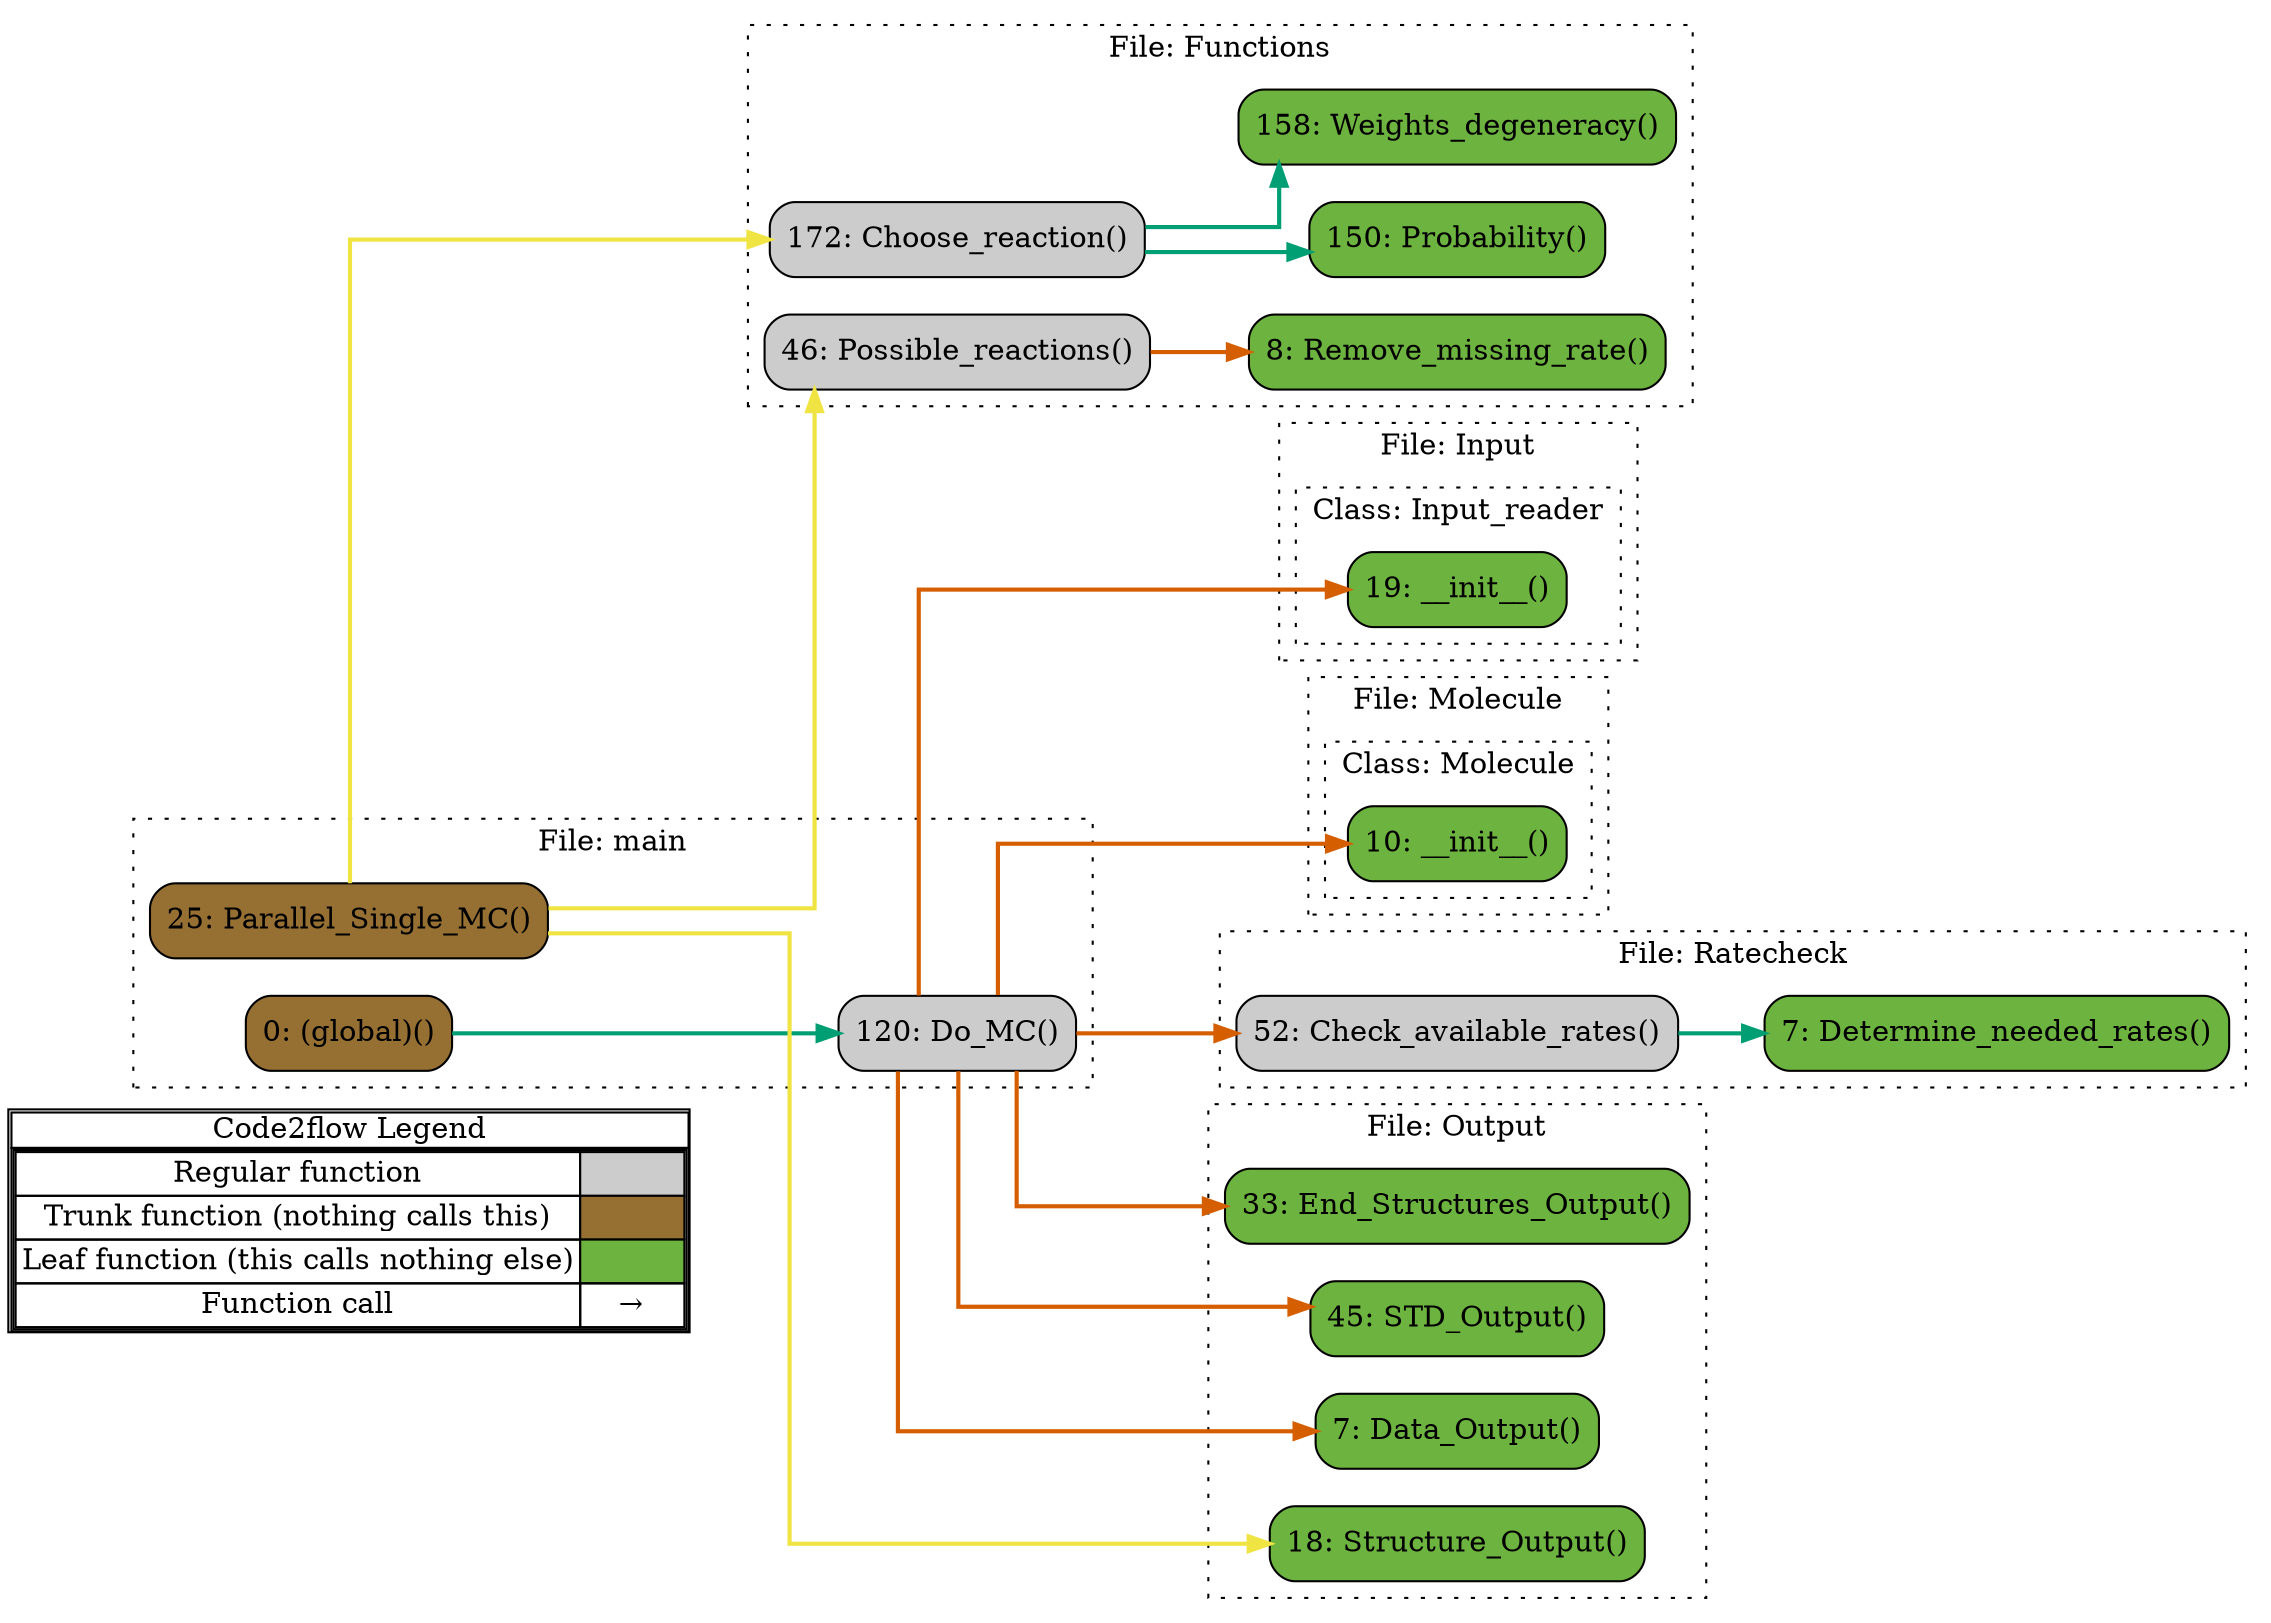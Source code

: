 digraph G {
concentrate=true;
splines="ortho";
rankdir="LR";
subgraph legend{
    rank = min;
    label = "legend";
    Legend [shape=none, margin=0, label = <
        <table cellspacing="0" cellpadding="0" border="1"><tr><td>Code2flow Legend</td></tr><tr><td>
        <table cellspacing="0">
        <tr><td>Regular function</td><td width="50px" bgcolor='#cccccc'></td></tr>
        <tr><td>Trunk function (nothing calls this)</td><td bgcolor='#966F33'></td></tr>
        <tr><td>Leaf function (this calls nothing else)</td><td bgcolor='#6db33f'></td></tr>
        <tr><td>Function call</td><td><font color='black'>&#8594;</font></td></tr>
        </table></td></tr></table>
        >];
}node_0e1ef493 [label="172: Choose_reaction()" name="Functions::Choose_reaction" shape="rect" style="rounded,filled" fillcolor="#cccccc" ];
node_b3fb5766 [label="46: Possible_reactions()" name="Functions::Possible_reactions" shape="rect" style="rounded,filled" fillcolor="#cccccc" ];
node_fd8cf1dd [label="150: Probability()" name="Functions::Probability" shape="rect" style="rounded,filled" fillcolor="#6db33f" ];
node_90a27698 [label="8: Remove_missing_rate()" name="Functions::Remove_missing_rate" shape="rect" style="rounded,filled" fillcolor="#6db33f" ];
node_1d6c59ba [label="158: Weights_degeneracy()" name="Functions::Weights_degeneracy" shape="rect" style="rounded,filled" fillcolor="#6db33f" ];
node_eb7409c8 [label="19: __init__()" name="Input::Input_reader.__init__" shape="rect" style="rounded,filled" fillcolor="#6db33f" ];
node_83a5767f [label="10: __init__()" name="Molecule::Molecule.__init__" shape="rect" style="rounded,filled" fillcolor="#6db33f" ];
node_aeabc416 [label="7: Data_Output()" name="Output::Data_Output" shape="rect" style="rounded,filled" fillcolor="#6db33f" ];
node_86a56be4 [label="33: End_Structures_Output()" name="Output::End_Structures_Output" shape="rect" style="rounded,filled" fillcolor="#6db33f" ];
node_7413dd00 [label="45: STD_Output()" name="Output::STD_Output" shape="rect" style="rounded,filled" fillcolor="#6db33f" ];
node_aa6304bd [label="18: Structure_Output()" name="Output::Structure_Output" shape="rect" style="rounded,filled" fillcolor="#6db33f" ];
node_a9364063 [label="52: Check_available_rates()" name="Ratecheck::Check_available_rates" shape="rect" style="rounded,filled" fillcolor="#cccccc" ];
node_824e09f4 [label="7: Determine_needed_rates()" name="Ratecheck::Determine_needed_rates" shape="rect" style="rounded,filled" fillcolor="#6db33f" ];
node_56ee1b7b [label="0: (global)()" name="main::(global)" shape="rect" style="rounded,filled" fillcolor="#966F33" ];
node_18545f5e [label="120: Do_MC()" name="main::Do_MC" shape="rect" style="rounded,filled" fillcolor="#cccccc" ];
node_843c7a44 [label="25: Parallel_Single_MC()" name="main::Parallel_Single_MC" shape="rect" style="rounded,filled" fillcolor="#966F33" ];
node_0e1ef493 -> node_fd8cf1dd [color="#009E73" penwidth="2"];
node_0e1ef493 -> node_1d6c59ba [color="#009E73" penwidth="2"];
node_b3fb5766 -> node_90a27698 [color="#D55E00" penwidth="2"];
node_a9364063 -> node_824e09f4 [color="#009E73" penwidth="2"];
node_56ee1b7b -> node_18545f5e [color="#009E73" penwidth="2"];
node_18545f5e -> node_eb7409c8 [color="#D55E00" penwidth="2"];
node_18545f5e -> node_83a5767f [color="#D55E00" penwidth="2"];
node_18545f5e -> node_aeabc416 [color="#D55E00" penwidth="2"];
node_18545f5e -> node_86a56be4 [color="#D55E00" penwidth="2"];
node_18545f5e -> node_7413dd00 [color="#D55E00" penwidth="2"];
node_18545f5e -> node_a9364063 [color="#D55E00" penwidth="2"];
node_843c7a44 -> node_0e1ef493 [color="#F0E442" penwidth="2"];
node_843c7a44 -> node_b3fb5766 [color="#F0E442" penwidth="2"];
node_843c7a44 -> node_aa6304bd [color="#F0E442" penwidth="2"];
subgraph cluster_2b875168 {
    node_90a27698 node_b3fb5766 node_fd8cf1dd node_1d6c59ba node_0e1ef493;
    label="File: Functions";
    name="Functions";
    style="filled";
    graph[style=dotted];
};
subgraph cluster_7e8de4c5 {
    label="File: Input";
    name="Input";
    style="filled";
    graph[style=dotted];
    subgraph cluster_a463b5db {
        node_eb7409c8;
        label="Class: Input_reader";
        name="Input_reader";
        style="filled";
        graph[style=dotted];
    };
};
subgraph cluster_11b8e539 {
    label="File: Molecule";
    name="Molecule";
    style="filled";
    graph[style=dotted];
    subgraph cluster_aec3c9e3 {
        node_83a5767f;
        label="Class: Molecule";
        name="Molecule";
        style="filled";
        graph[style=dotted];
    };
};
subgraph cluster_7074c806 {
    node_aeabc416 node_aa6304bd node_86a56be4 node_7413dd00;
    label="File: Output";
    name="Output";
    style="filled";
    graph[style=dotted];
};
subgraph cluster_fd61e47d {
    node_824e09f4 node_a9364063;
    label="File: Ratecheck";
    name="Ratecheck";
    style="filled";
    graph[style=dotted];
};
subgraph cluster_ae0cb411 {
    node_843c7a44 node_18545f5e node_56ee1b7b;
    label="File: main";
    name="main";
    style="filled";
    graph[style=dotted];
};
}
